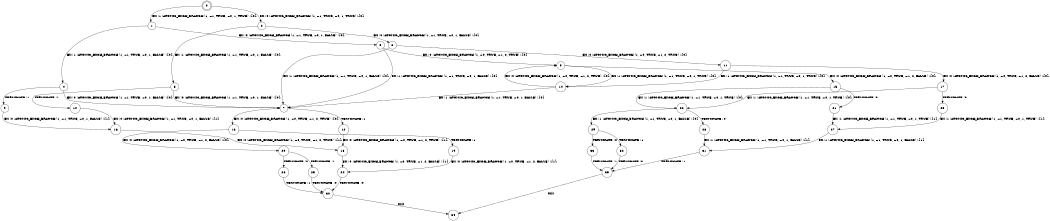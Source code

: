 digraph BCG {
size = "7, 10.5";
center = TRUE;
node [shape = circle];
0 [peripheries = 2];
0 -> 1 [label = "EX !1 !ATOMIC_EXCH_BRANCH (1, +1, TRUE, +0, 1, TRUE) !{0}"];
0 -> 2 [label = "EX !0 !ATOMIC_EXCH_BRANCH (1, +1, TRUE, +0, 1, TRUE) !{0}"];
1 -> 3 [label = "EX !0 !ATOMIC_EXCH_BRANCH (1, +1, TRUE, +0, 1, FALSE) !{0}"];
1 -> 4 [label = "EX !1 !ATOMIC_EXCH_BRANCH (1, +1, TRUE, +0, 1, FALSE) !{0}"];
2 -> 5 [label = "EX !1 !ATOMIC_EXCH_BRANCH (1, +1, TRUE, +0, 1, FALSE) !{0}"];
2 -> 6 [label = "EX !0 !ATOMIC_EXCH_BRANCH (1, +1, TRUE, +0, 1, FALSE) !{0}"];
3 -> 7 [label = "EX !1 !ATOMIC_EXCH_BRANCH (1, +1, TRUE, +0, 1, FALSE) !{0}"];
3 -> 8 [label = "EX !0 !ATOMIC_EXCH_BRANCH (1, +0, TRUE, +1, 2, TRUE) !{0}"];
4 -> 9 [label = "TERMINATE !1"];
4 -> 7 [label = "EX !0 !ATOMIC_EXCH_BRANCH (1, +1, TRUE, +0, 1, FALSE) !{0}"];
5 -> 10 [label = "TERMINATE !1"];
5 -> 7 [label = "EX !0 !ATOMIC_EXCH_BRANCH (1, +1, TRUE, +0, 1, FALSE) !{0}"];
6 -> 7 [label = "EX !1 !ATOMIC_EXCH_BRANCH (1, +1, TRUE, +0, 1, FALSE) !{0}"];
6 -> 11 [label = "EX !0 !ATOMIC_EXCH_BRANCH (1, +0, TRUE, +1, 2, TRUE) !{0}"];
7 -> 12 [label = "TERMINATE !1"];
7 -> 13 [label = "EX !0 !ATOMIC_EXCH_BRANCH (1, +0, TRUE, +1, 2, TRUE) !{0}"];
8 -> 14 [label = "EX !1 !ATOMIC_EXCH_BRANCH (1, +1, TRUE, +0, 1, TRUE) !{0}"];
8 -> 15 [label = "EX !0 !ATOMIC_EXCH_BRANCH (1, +0, TRUE, +1, 2, FALSE) !{0}"];
9 -> 16 [label = "EX !0 !ATOMIC_EXCH_BRANCH (1, +1, TRUE, +0, 1, FALSE) !{1}"];
10 -> 16 [label = "EX !0 !ATOMIC_EXCH_BRANCH (1, +1, TRUE, +0, 1, FALSE) !{1}"];
11 -> 14 [label = "EX !1 !ATOMIC_EXCH_BRANCH (1, +1, TRUE, +0, 1, TRUE) !{0}"];
11 -> 17 [label = "EX !0 !ATOMIC_EXCH_BRANCH (1, +0, TRUE, +1, 2, FALSE) !{0}"];
12 -> 18 [label = "EX !0 !ATOMIC_EXCH_BRANCH (1, +0, TRUE, +1, 2, TRUE) !{1}"];
13 -> 19 [label = "TERMINATE !1"];
13 -> 20 [label = "EX !0 !ATOMIC_EXCH_BRANCH (1, +0, TRUE, +1, 2, FALSE) !{0}"];
14 -> 7 [label = "EX !1 !ATOMIC_EXCH_BRANCH (1, +1, TRUE, +0, 1, FALSE) !{0}"];
14 -> 8 [label = "EX !0 !ATOMIC_EXCH_BRANCH (1, +0, TRUE, +1, 2, TRUE) !{0}"];
15 -> 21 [label = "TERMINATE !0"];
15 -> 22 [label = "EX !1 !ATOMIC_EXCH_BRANCH (1, +1, TRUE, +0, 1, TRUE) !{0}"];
16 -> 18 [label = "EX !0 !ATOMIC_EXCH_BRANCH (1, +0, TRUE, +1, 2, TRUE) !{1}"];
17 -> 23 [label = "TERMINATE !0"];
17 -> 22 [label = "EX !1 !ATOMIC_EXCH_BRANCH (1, +1, TRUE, +0, 1, TRUE) !{0}"];
18 -> 24 [label = "EX !0 !ATOMIC_EXCH_BRANCH (1, +0, TRUE, +1, 2, FALSE) !{1}"];
19 -> 24 [label = "EX !0 !ATOMIC_EXCH_BRANCH (1, +0, TRUE, +1, 2, FALSE) !{1}"];
20 -> 25 [label = "TERMINATE !1"];
20 -> 26 [label = "TERMINATE !0"];
21 -> 27 [label = "EX !1 !ATOMIC_EXCH_BRANCH (1, +1, TRUE, +0, 1, TRUE) !{1}"];
22 -> 28 [label = "TERMINATE !0"];
22 -> 29 [label = "EX !1 !ATOMIC_EXCH_BRANCH (1, +1, TRUE, +0, 1, FALSE) !{0}"];
23 -> 27 [label = "EX !1 !ATOMIC_EXCH_BRANCH (1, +1, TRUE, +0, 1, TRUE) !{1}"];
24 -> 30 [label = "TERMINATE !0"];
25 -> 30 [label = "TERMINATE !0"];
26 -> 30 [label = "TERMINATE !1"];
27 -> 31 [label = "EX !1 !ATOMIC_EXCH_BRANCH (1, +1, TRUE, +0, 1, FALSE) !{1}"];
28 -> 31 [label = "EX !1 !ATOMIC_EXCH_BRANCH (1, +1, TRUE, +0, 1, FALSE) !{1}"];
29 -> 32 [label = "TERMINATE !1"];
29 -> 33 [label = "TERMINATE !0"];
30 -> 34 [label = "exit"];
31 -> 35 [label = "TERMINATE !1"];
32 -> 35 [label = "TERMINATE !0"];
33 -> 35 [label = "TERMINATE !1"];
35 -> 34 [label = "exit"];
}
